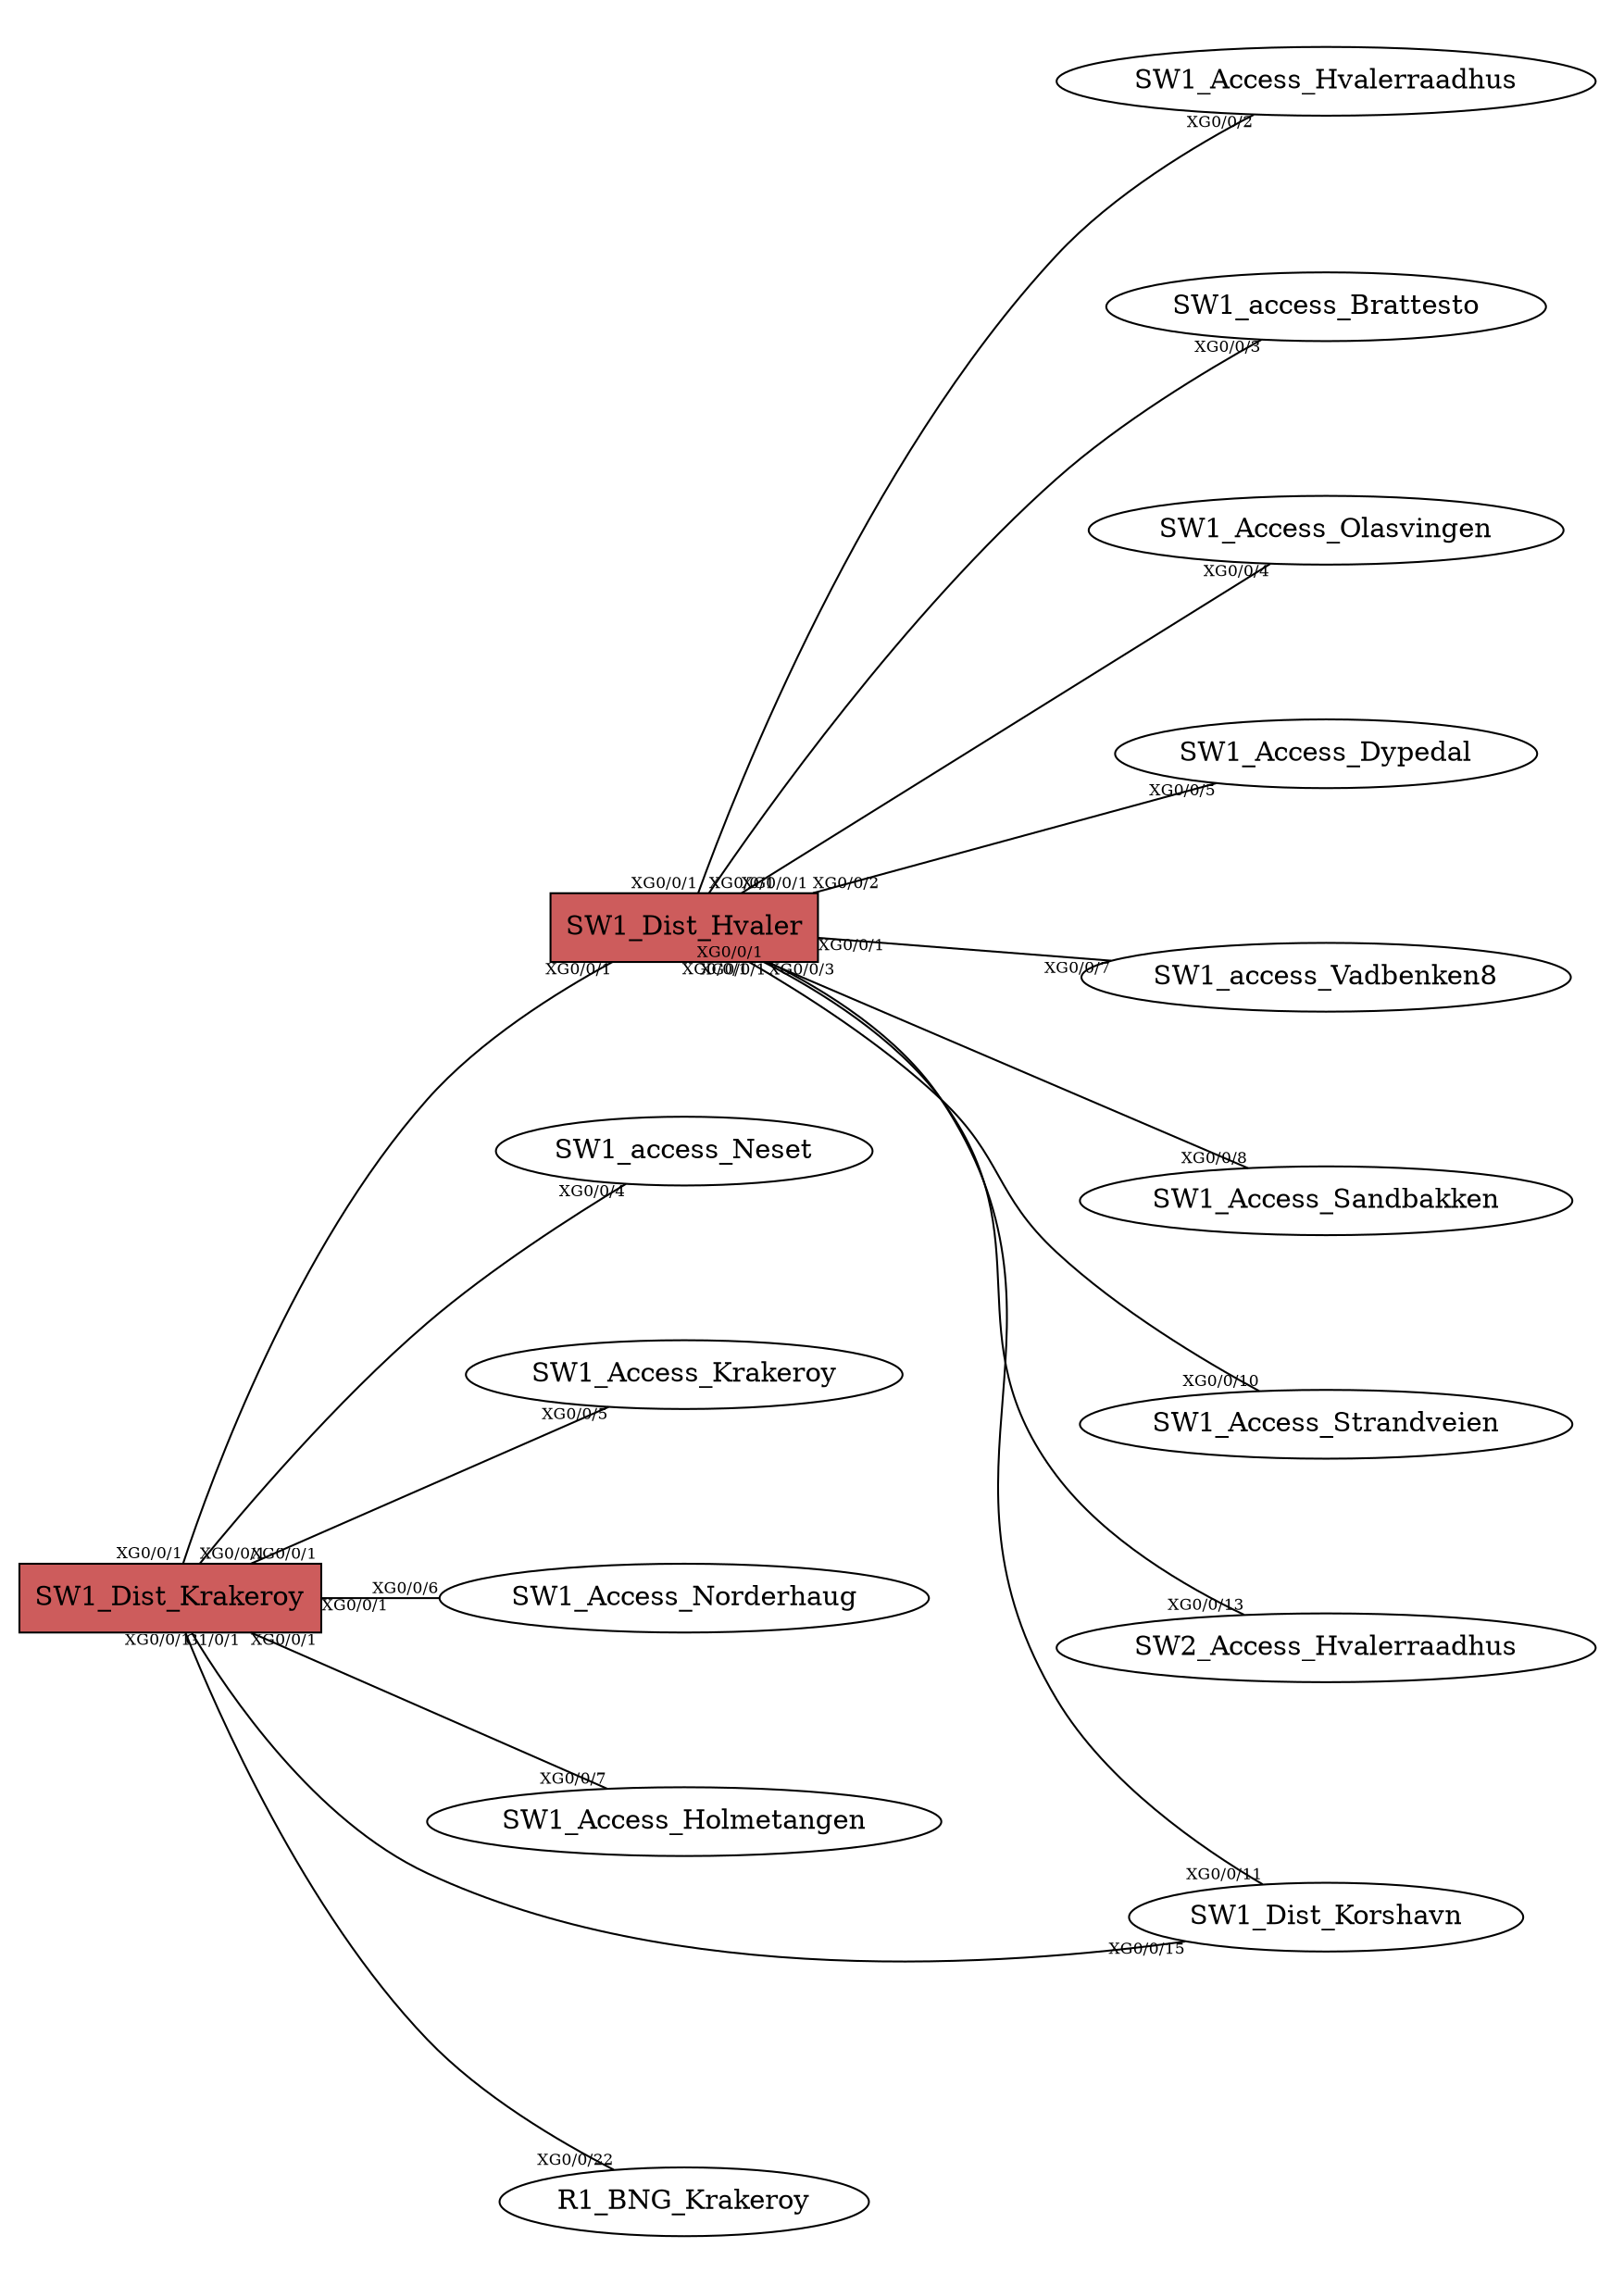 strict graph {
rankdir=LR;
ratio="fill";
size="11.7,16.5!";
margin=0;
SW1_Dist_Krakeroy [shape=box, style=filled, fillcolor=indianred];
SW1_Dist_Hvaler [shape=box, style=filled, fillcolor=indianred];
SW1_Dist_Hvaler [shape=box, style=filled, fillcolor=indianred];
SW1_Dist_Krakeroy [shape=box, style=filled, fillcolor=indianred];
SW1_Dist_Hvaler [shape=box, style=filled, fillcolor=indianred];
SW1_Dist_Hvaler [shape=box, style=filled, fillcolor=indianred];
SW1_Dist_Krakeroy [shape=box, style=filled, fillcolor=indianred];
SW1_Dist_Krakeroy [shape=box, style=filled, fillcolor=indianred];
SW1_Dist_Krakeroy [shape=box, style=filled, fillcolor=indianred];
SW1_Dist_Hvaler [shape=box, style=filled, fillcolor=indianred];
SW1_Dist_Hvaler [shape=box, style=filled, fillcolor=indianred];
SW1_Dist_Krakeroy [shape=box, style=filled, fillcolor=indianred];
SW1_Dist_Krakeroy [shape=box, style=filled, fillcolor=indianred];
SW1_Dist_Hvaler [shape=box, style=filled, fillcolor=indianred];
SW1_Dist_Hvaler [shape=box, style=filled, fillcolor=indianred];
SW1_Dist_Krakeroy [shape=box, style=filled, fillcolor=indianred];
SW1_Dist_Krakeroy [shape=box, style=filled, fillcolor=indianred];
SW1_Dist_Hvaler [shape=box, style=filled, fillcolor=indianred];
SW1_Dist_Krakeroy [shape=box, style=filled, fillcolor=indianred];
SW1_Dist_Hvaler [shape=box, style=filled, fillcolor=indianred];
SW1_Dist_Hvaler [shape=box, style=filled, fillcolor=indianred];
SW1_Dist_Hvaler [shape=box, style=filled, fillcolor=indianred];
SW1_Dist_Krakeroy -- SW1_Dist_Hvaler [fontsize=8, headlabel="XG0/0/1" ,taillabel="XG0/0/1"];
SW1_Dist_Krakeroy -- SW1_access_Neset [fontsize=8, headlabel="XG0/0/4" ,taillabel="XG0/0/1"];
SW1_Dist_Krakeroy -- SW1_Access_Krakeroy [fontsize=8, headlabel="XG0/0/5" ,taillabel="XG0/0/1"];
SW1_Dist_Krakeroy -- SW1_Access_Norderhaug [fontsize=8, headlabel="XG0/0/6" ,taillabel="XG0/0/1"];
SW1_Dist_Krakeroy -- SW1_Access_Holmetangen [fontsize=8, headlabel="XG0/0/7" ,taillabel="XG0/0/1"];
SW1_Dist_Krakeroy -- SW1_Dist_Korshavn [fontsize=8, headlabel="XG0/0/15" ,taillabel="XG0/0/1"];
SW1_Dist_Krakeroy -- R1_BNG_Krakeroy [fontsize=8, headlabel="XG0/0/21" ,taillabel="G1/0/0"];
SW1_Dist_Krakeroy -- R1_BNG_Krakeroy [fontsize=8, headlabel="XG0/0/22" ,taillabel="G1/0/1"];
SW1_Dist_Hvaler -- SW1_Dist_Krakeroy [fontsize=8, headlabel="XG0/0/1" ,taillabel="XG0/0/1"];
SW1_Dist_Hvaler -- SW1_Access_Hvalerraadhus [fontsize=8, headlabel="XG0/0/2" ,taillabel="XG0/0/1"];
SW1_Dist_Hvaler -- SW1_access_Brattesto [fontsize=8, headlabel="XG0/0/3" ,taillabel="XG0/0/1"];
SW1_Dist_Hvaler -- SW1_Access_Olasvingen [fontsize=8, headlabel="XG0/0/4" ,taillabel="XG0/0/1"];
SW1_Dist_Hvaler -- SW1_Access_Dypedal [fontsize=8, headlabel="XG0/0/5" ,taillabel="XG0/0/2"];
SW1_Dist_Hvaler -- SW1_access_Vadbenken8 [fontsize=8, headlabel="XG0/0/7" ,taillabel="XG0/0/1"];
SW1_Dist_Hvaler -- SW1_Access_Sandbakken [fontsize=8, headlabel="XG0/0/8" ,taillabel="XG0/0/1"];
SW1_Dist_Hvaler -- SW1_Access_Strandveien [fontsize=8, headlabel="XG0/0/10" ,taillabel="XG0/0/1"];
SW1_Dist_Hvaler -- SW1_Dist_Korshavn [fontsize=8, headlabel="XG0/0/11" ,taillabel="XG0/0/3"];
SW1_Dist_Hvaler -- SW2_Access_Hvalerraadhus [fontsize=8, headlabel="XG0/0/13" ,taillabel="XG0/0/1"];
SW1_Dist_Hvaler -- SW1_Dist_Krakeroy [fontsize=8, headlabel="XG0/0/1" ,taillabel="XG0/0/1"];
SW1_Dist_Hvaler -- SW1_Access_Hvalerraadhus [fontsize=8, headlabel="XG0/0/2" ,taillabel="XG0/0/1"];
SW1_Dist_Hvaler -- SW1_access_Brattesto [fontsize=8, headlabel="XG0/0/3" ,taillabel="XG0/0/1"];
SW1_Dist_Hvaler -- SW1_Access_Olasvingen [fontsize=8, headlabel="XG0/0/4" ,taillabel="XG0/0/1"];
SW1_Dist_Hvaler -- SW1_Access_Dypedal [fontsize=8, headlabel="XG0/0/5" ,taillabel="XG0/0/2"];
SW1_Dist_Hvaler -- SW1_access_Vadbenken8 [fontsize=8, headlabel="XG0/0/7" ,taillabel="XG0/0/1"];
SW1_Dist_Hvaler -- SW1_Access_Sandbakken [fontsize=8, headlabel="XG0/0/8" ,taillabel="XG0/0/1"];
SW1_Dist_Hvaler -- SW1_Access_Strandveien [fontsize=8, headlabel="XG0/0/10" ,taillabel="XG0/0/1"];
SW1_Dist_Hvaler -- SW1_Dist_Korshavn [fontsize=8, headlabel="XG0/0/11" ,taillabel="XG0/0/3"];
SW1_Dist_Hvaler -- SW2_Access_Hvalerraadhus [fontsize=8, headlabel="XG0/0/13" ,taillabel="XG0/0/1"];
SW1_Dist_Krakeroy -- SW1_Dist_Hvaler [fontsize=8, headlabel="XG0/0/1" ,taillabel="XG0/0/1"];
SW1_Dist_Krakeroy -- SW1_access_Neset [fontsize=8, headlabel="XG0/0/4" ,taillabel="XG0/0/1"];
SW1_Dist_Krakeroy -- SW1_Access_Krakeroy [fontsize=8, headlabel="XG0/0/5" ,taillabel="XG0/0/1"];
SW1_Dist_Krakeroy -- SW1_Access_Norderhaug [fontsize=8, headlabel="XG0/0/6" ,taillabel="XG0/0/1"];
SW1_Dist_Krakeroy -- SW1_Access_Holmetangen [fontsize=8, headlabel="XG0/0/7" ,taillabel="XG0/0/1"];
SW1_Dist_Krakeroy -- SW1_Dist_Korshavn [fontsize=8, headlabel="XG0/0/15" ,taillabel="XG0/0/1"];
SW1_Dist_Krakeroy -- R1_BNG_Krakeroy [fontsize=8, headlabel="XG0/0/21" ,taillabel="G1/0/0"];
SW1_Dist_Krakeroy -- R1_BNG_Krakeroy [fontsize=8, headlabel="XG0/0/22" ,taillabel="G1/0/1"];
SW1_Dist_Hvaler -- SW1_Dist_Krakeroy [fontsize=8, headlabel="XG0/0/1" ,taillabel="XG0/0/1"];
SW1_Dist_Hvaler -- SW1_Access_Hvalerraadhus [fontsize=8, headlabel="XG0/0/2" ,taillabel="XG0/0/1"];
SW1_Dist_Hvaler -- SW1_access_Brattesto [fontsize=8, headlabel="XG0/0/3" ,taillabel="XG0/0/1"];
SW1_Dist_Hvaler -- SW1_Access_Olasvingen [fontsize=8, headlabel="XG0/0/4" ,taillabel="XG0/0/1"];
SW1_Dist_Hvaler -- SW1_Access_Dypedal [fontsize=8, headlabel="XG0/0/5" ,taillabel="XG0/0/2"];
SW1_Dist_Hvaler -- SW1_access_Vadbenken8 [fontsize=8, headlabel="XG0/0/7" ,taillabel="XG0/0/1"];
SW1_Dist_Hvaler -- SW1_Access_Sandbakken [fontsize=8, headlabel="XG0/0/8" ,taillabel="XG0/0/1"];
SW1_Dist_Hvaler -- SW1_Access_Strandveien [fontsize=8, headlabel="XG0/0/10" ,taillabel="XG0/0/1"];
SW1_Dist_Hvaler -- SW1_Dist_Korshavn [fontsize=8, headlabel="XG0/0/11" ,taillabel="XG0/0/3"];
SW1_Dist_Hvaler -- SW2_Access_Hvalerraadhus [fontsize=8, headlabel="XG0/0/13" ,taillabel="XG0/0/1"];
SW1_Dist_Hvaler -- SW1_Dist_Krakeroy [fontsize=8, headlabel="XG0/0/1" ,taillabel="XG0/0/1"];
SW1_Dist_Hvaler -- SW1_Access_Hvalerraadhus [fontsize=8, headlabel="XG0/0/2" ,taillabel="XG0/0/1"];
SW1_Dist_Hvaler -- SW1_access_Brattesto [fontsize=8, headlabel="XG0/0/3" ,taillabel="XG0/0/1"];
SW1_Dist_Hvaler -- SW1_Access_Olasvingen [fontsize=8, headlabel="XG0/0/4" ,taillabel="XG0/0/1"];
SW1_Dist_Hvaler -- SW1_Access_Dypedal [fontsize=8, headlabel="XG0/0/5" ,taillabel="XG0/0/2"];
SW1_Dist_Hvaler -- SW1_access_Vadbenken8 [fontsize=8, headlabel="XG0/0/7" ,taillabel="XG0/0/1"];
SW1_Dist_Hvaler -- SW1_Access_Sandbakken [fontsize=8, headlabel="XG0/0/8" ,taillabel="XG0/0/1"];
SW1_Dist_Hvaler -- SW1_Access_Strandveien [fontsize=8, headlabel="XG0/0/10" ,taillabel="XG0/0/1"];
SW1_Dist_Hvaler -- SW1_Dist_Korshavn [fontsize=8, headlabel="XG0/0/11" ,taillabel="XG0/0/3"];
SW1_Dist_Hvaler -- SW2_Access_Hvalerraadhus [fontsize=8, headlabel="XG0/0/13" ,taillabel="XG0/0/1"];
SW1_Dist_Krakeroy -- SW1_Dist_Hvaler [fontsize=8, headlabel="XG0/0/1" ,taillabel="XG0/0/1"];
SW1_Dist_Krakeroy -- SW1_access_Neset [fontsize=8, headlabel="XG0/0/4" ,taillabel="XG0/0/1"];
SW1_Dist_Krakeroy -- SW1_Access_Krakeroy [fontsize=8, headlabel="XG0/0/5" ,taillabel="XG0/0/1"];
SW1_Dist_Krakeroy -- SW1_Access_Norderhaug [fontsize=8, headlabel="XG0/0/6" ,taillabel="XG0/0/1"];
SW1_Dist_Krakeroy -- SW1_Access_Holmetangen [fontsize=8, headlabel="XG0/0/7" ,taillabel="XG0/0/1"];
SW1_Dist_Krakeroy -- SW1_Dist_Korshavn [fontsize=8, headlabel="XG0/0/15" ,taillabel="XG0/0/1"];
SW1_Dist_Krakeroy -- R1_BNG_Krakeroy [fontsize=8, headlabel="XG0/0/21" ,taillabel="G1/0/0"];
SW1_Dist_Krakeroy -- R1_BNG_Krakeroy [fontsize=8, headlabel="XG0/0/22" ,taillabel="G1/0/1"];
SW1_Dist_Krakeroy -- SW1_Dist_Hvaler [fontsize=8, headlabel="XG0/0/1" ,taillabel="XG0/0/1"];
SW1_Dist_Krakeroy -- SW1_access_Neset [fontsize=8, headlabel="XG0/0/4" ,taillabel="XG0/0/1"];
SW1_Dist_Krakeroy -- SW1_Access_Krakeroy [fontsize=8, headlabel="XG0/0/5" ,taillabel="XG0/0/1"];
SW1_Dist_Krakeroy -- SW1_Access_Norderhaug [fontsize=8, headlabel="XG0/0/6" ,taillabel="XG0/0/1"];
SW1_Dist_Krakeroy -- SW1_Access_Holmetangen [fontsize=8, headlabel="XG0/0/7" ,taillabel="XG0/0/1"];
SW1_Dist_Krakeroy -- SW1_Dist_Korshavn [fontsize=8, headlabel="XG0/0/15" ,taillabel="XG0/0/1"];
SW1_Dist_Krakeroy -- R1_BNG_Krakeroy [fontsize=8, headlabel="XG0/0/21" ,taillabel="G1/0/0"];
SW1_Dist_Krakeroy -- R1_BNG_Krakeroy [fontsize=8, headlabel="XG0/0/22" ,taillabel="G1/0/1"];
SW1_Dist_Krakeroy -- SW1_Dist_Hvaler [fontsize=8, headlabel="XG0/0/1" ,taillabel="XG0/0/1"];
SW1_Dist_Krakeroy -- SW1_access_Neset [fontsize=8, headlabel="XG0/0/4" ,taillabel="XG0/0/1"];
SW1_Dist_Krakeroy -- SW1_Access_Krakeroy [fontsize=8, headlabel="XG0/0/5" ,taillabel="XG0/0/1"];
SW1_Dist_Krakeroy -- SW1_Access_Norderhaug [fontsize=8, headlabel="XG0/0/6" ,taillabel="XG0/0/1"];
SW1_Dist_Krakeroy -- SW1_Access_Holmetangen [fontsize=8, headlabel="XG0/0/7" ,taillabel="XG0/0/1"];
SW1_Dist_Krakeroy -- SW1_Dist_Korshavn [fontsize=8, headlabel="XG0/0/15" ,taillabel="XG0/0/1"];
SW1_Dist_Krakeroy -- R1_BNG_Krakeroy [fontsize=8, headlabel="XG0/0/21" ,taillabel="G1/0/0"];
SW1_Dist_Krakeroy -- R1_BNG_Krakeroy [fontsize=8, headlabel="XG0/0/22" ,taillabel="G1/0/1"];
SW1_Dist_Hvaler -- SW1_Dist_Krakeroy [fontsize=8, headlabel="XG0/0/1" ,taillabel="XG0/0/1"];
SW1_Dist_Hvaler -- SW1_Access_Hvalerraadhus [fontsize=8, headlabel="XG0/0/2" ,taillabel="XG0/0/1"];
SW1_Dist_Hvaler -- SW1_access_Brattesto [fontsize=8, headlabel="XG0/0/3" ,taillabel="XG0/0/1"];
SW1_Dist_Hvaler -- SW1_Access_Olasvingen [fontsize=8, headlabel="XG0/0/4" ,taillabel="XG0/0/1"];
SW1_Dist_Hvaler -- SW1_Access_Dypedal [fontsize=8, headlabel="XG0/0/5" ,taillabel="XG0/0/2"];
SW1_Dist_Hvaler -- SW1_access_Vadbenken8 [fontsize=8, headlabel="XG0/0/7" ,taillabel="XG0/0/1"];
SW1_Dist_Hvaler -- SW1_Access_Sandbakken [fontsize=8, headlabel="XG0/0/8" ,taillabel="XG0/0/1"];
SW1_Dist_Hvaler -- SW1_Access_Strandveien [fontsize=8, headlabel="XG0/0/10" ,taillabel="XG0/0/1"];
SW1_Dist_Hvaler -- SW1_Dist_Korshavn [fontsize=8, headlabel="XG0/0/11" ,taillabel="XG0/0/3"];
SW1_Dist_Hvaler -- SW2_Access_Hvalerraadhus [fontsize=8, headlabel="XG0/0/13" ,taillabel="XG0/0/1"];
SW1_Dist_Hvaler -- SW1_Dist_Krakeroy [fontsize=8, headlabel="XG0/0/1" ,taillabel="XG0/0/1"];
SW1_Dist_Hvaler -- SW1_Access_Hvalerraadhus [fontsize=8, headlabel="XG0/0/2" ,taillabel="XG0/0/1"];
SW1_Dist_Hvaler -- SW1_access_Brattesto [fontsize=8, headlabel="XG0/0/3" ,taillabel="XG0/0/1"];
SW1_Dist_Hvaler -- SW1_Access_Olasvingen [fontsize=8, headlabel="XG0/0/4" ,taillabel="XG0/0/1"];
SW1_Dist_Hvaler -- SW1_Access_Dypedal [fontsize=8, headlabel="XG0/0/5" ,taillabel="XG0/0/2"];
SW1_Dist_Hvaler -- SW1_access_Vadbenken8 [fontsize=8, headlabel="XG0/0/7" ,taillabel="XG0/0/1"];
SW1_Dist_Hvaler -- SW1_Access_Sandbakken [fontsize=8, headlabel="XG0/0/8" ,taillabel="XG0/0/1"];
SW1_Dist_Hvaler -- SW1_Access_Strandveien [fontsize=8, headlabel="XG0/0/10" ,taillabel="XG0/0/1"];
SW1_Dist_Hvaler -- SW1_Dist_Korshavn [fontsize=8, headlabel="XG0/0/11" ,taillabel="XG0/0/3"];
SW1_Dist_Hvaler -- SW2_Access_Hvalerraadhus [fontsize=8, headlabel="XG0/0/13" ,taillabel="XG0/0/1"];
SW1_Dist_Krakeroy -- SW1_Dist_Hvaler [fontsize=8, headlabel="XG0/0/1" ,taillabel="XG0/0/1"];
SW1_Dist_Krakeroy -- SW1_access_Neset [fontsize=8, headlabel="XG0/0/4" ,taillabel="XG0/0/1"];
SW1_Dist_Krakeroy -- SW1_Access_Krakeroy [fontsize=8, headlabel="XG0/0/5" ,taillabel="XG0/0/1"];
SW1_Dist_Krakeroy -- SW1_Access_Norderhaug [fontsize=8, headlabel="XG0/0/6" ,taillabel="XG0/0/1"];
SW1_Dist_Krakeroy -- SW1_Access_Holmetangen [fontsize=8, headlabel="XG0/0/7" ,taillabel="XG0/0/1"];
SW1_Dist_Krakeroy -- SW1_Dist_Korshavn [fontsize=8, headlabel="XG0/0/15" ,taillabel="XG0/0/1"];
SW1_Dist_Krakeroy -- R1_BNG_Krakeroy [fontsize=8, headlabel="XG0/0/21" ,taillabel="G1/0/0"];
SW1_Dist_Krakeroy -- R1_BNG_Krakeroy [fontsize=8, headlabel="XG0/0/22" ,taillabel="G1/0/1"];
SW1_Dist_Krakeroy -- SW1_Dist_Hvaler [fontsize=8, headlabel="XG0/0/1" ,taillabel="XG0/0/1"];
SW1_Dist_Krakeroy -- SW1_access_Neset [fontsize=8, headlabel="XG0/0/4" ,taillabel="XG0/0/1"];
SW1_Dist_Krakeroy -- SW1_Access_Krakeroy [fontsize=8, headlabel="XG0/0/5" ,taillabel="XG0/0/1"];
SW1_Dist_Krakeroy -- SW1_Access_Norderhaug [fontsize=8, headlabel="XG0/0/6" ,taillabel="XG0/0/1"];
SW1_Dist_Krakeroy -- SW1_Access_Holmetangen [fontsize=8, headlabel="XG0/0/7" ,taillabel="XG0/0/1"];
SW1_Dist_Krakeroy -- SW1_Dist_Korshavn [fontsize=8, headlabel="XG0/0/15" ,taillabel="XG0/0/1"];
SW1_Dist_Krakeroy -- R1_BNG_Krakeroy [fontsize=8, headlabel="XG0/0/21" ,taillabel="G1/0/0"];
SW1_Dist_Krakeroy -- R1_BNG_Krakeroy [fontsize=8, headlabel="XG0/0/22" ,taillabel="G1/0/1"];
SW1_Dist_Hvaler -- SW1_Dist_Krakeroy [fontsize=8, headlabel="XG0/0/1" ,taillabel="XG0/0/1"];
SW1_Dist_Hvaler -- SW1_Access_Hvalerraadhus [fontsize=8, headlabel="XG0/0/2" ,taillabel="XG0/0/1"];
SW1_Dist_Hvaler -- SW1_access_Brattesto [fontsize=8, headlabel="XG0/0/3" ,taillabel="XG0/0/1"];
SW1_Dist_Hvaler -- SW1_Access_Olasvingen [fontsize=8, headlabel="XG0/0/4" ,taillabel="XG0/0/1"];
SW1_Dist_Hvaler -- SW1_Access_Dypedal [fontsize=8, headlabel="XG0/0/5" ,taillabel="XG0/0/2"];
SW1_Dist_Hvaler -- SW1_access_Vadbenken8 [fontsize=8, headlabel="XG0/0/7" ,taillabel="XG0/0/1"];
SW1_Dist_Hvaler -- SW1_Access_Sandbakken [fontsize=8, headlabel="XG0/0/8" ,taillabel="XG0/0/1"];
SW1_Dist_Hvaler -- SW1_Access_Strandveien [fontsize=8, headlabel="XG0/0/10" ,taillabel="XG0/0/1"];
SW1_Dist_Hvaler -- SW1_Dist_Korshavn [fontsize=8, headlabel="XG0/0/11" ,taillabel="XG0/0/3"];
SW1_Dist_Hvaler -- SW2_Access_Hvalerraadhus [fontsize=8, headlabel="XG0/0/13" ,taillabel="XG0/0/1"];
SW1_Dist_Hvaler -- SW1_Dist_Krakeroy [fontsize=8, headlabel="XG0/0/1" ,taillabel="XG0/0/1"];
SW1_Dist_Hvaler -- SW1_Access_Hvalerraadhus [fontsize=8, headlabel="XG0/0/2" ,taillabel="XG0/0/1"];
SW1_Dist_Hvaler -- SW1_access_Brattesto [fontsize=8, headlabel="XG0/0/3" ,taillabel="XG0/0/1"];
SW1_Dist_Hvaler -- SW1_Access_Olasvingen [fontsize=8, headlabel="XG0/0/4" ,taillabel="XG0/0/1"];
SW1_Dist_Hvaler -- SW1_Access_Dypedal [fontsize=8, headlabel="XG0/0/5" ,taillabel="XG0/0/2"];
SW1_Dist_Hvaler -- SW1_access_Vadbenken8 [fontsize=8, headlabel="XG0/0/7" ,taillabel="XG0/0/1"];
SW1_Dist_Hvaler -- SW1_Access_Sandbakken [fontsize=8, headlabel="XG0/0/8" ,taillabel="XG0/0/1"];
SW1_Dist_Hvaler -- SW1_Access_Strandveien [fontsize=8, headlabel="XG0/0/10" ,taillabel="XG0/0/1"];
SW1_Dist_Hvaler -- SW1_Dist_Korshavn [fontsize=8, headlabel="XG0/0/11" ,taillabel="XG0/0/3"];
SW1_Dist_Hvaler -- SW2_Access_Hvalerraadhus [fontsize=8, headlabel="XG0/0/13" ,taillabel="XG0/0/1"];
SW1_Dist_Krakeroy -- SW1_Dist_Hvaler [fontsize=8, headlabel="XG0/0/1" ,taillabel="XG0/0/1"];
SW1_Dist_Krakeroy -- SW1_access_Neset [fontsize=8, headlabel="XG0/0/4" ,taillabel="XG0/0/1"];
SW1_Dist_Krakeroy -- SW1_Access_Krakeroy [fontsize=8, headlabel="XG0/0/5" ,taillabel="XG0/0/1"];
SW1_Dist_Krakeroy -- SW1_Access_Norderhaug [fontsize=8, headlabel="XG0/0/6" ,taillabel="XG0/0/1"];
SW1_Dist_Krakeroy -- SW1_Access_Holmetangen [fontsize=8, headlabel="XG0/0/7" ,taillabel="XG0/0/1"];
SW1_Dist_Krakeroy -- SW1_Dist_Korshavn [fontsize=8, headlabel="XG0/0/15" ,taillabel="XG0/0/1"];
SW1_Dist_Krakeroy -- R1_BNG_Krakeroy [fontsize=8, headlabel="XG0/0/21" ,taillabel="G1/0/0"];
SW1_Dist_Krakeroy -- R1_BNG_Krakeroy [fontsize=8, headlabel="XG0/0/22" ,taillabel="G1/0/1"];
SW1_Dist_Krakeroy -- SW1_Dist_Hvaler [fontsize=8, headlabel="XG0/0/1" ,taillabel="XG0/0/1"];
SW1_Dist_Krakeroy -- SW1_access_Neset [fontsize=8, headlabel="XG0/0/4" ,taillabel="XG0/0/1"];
SW1_Dist_Krakeroy -- SW1_Access_Krakeroy [fontsize=8, headlabel="XG0/0/5" ,taillabel="XG0/0/1"];
SW1_Dist_Krakeroy -- SW1_Access_Norderhaug [fontsize=8, headlabel="XG0/0/6" ,taillabel="XG0/0/1"];
SW1_Dist_Krakeroy -- SW1_Access_Holmetangen [fontsize=8, headlabel="XG0/0/7" ,taillabel="XG0/0/1"];
SW1_Dist_Krakeroy -- SW1_Dist_Korshavn [fontsize=8, headlabel="XG0/0/15" ,taillabel="XG0/0/1"];
SW1_Dist_Krakeroy -- R1_BNG_Krakeroy [fontsize=8, headlabel="XG0/0/21" ,taillabel="G1/0/0"];
SW1_Dist_Krakeroy -- R1_BNG_Krakeroy [fontsize=8, headlabel="XG0/0/22" ,taillabel="G1/0/1"];
SW1_Dist_Hvaler -- SW1_Dist_Krakeroy [fontsize=8, headlabel="XG0/0/1" ,taillabel="XG0/0/1"];
SW1_Dist_Hvaler -- SW1_Access_Hvalerraadhus [fontsize=8, headlabel="XG0/0/2" ,taillabel="XG0/0/1"];
SW1_Dist_Hvaler -- SW1_access_Brattesto [fontsize=8, headlabel="XG0/0/3" ,taillabel="XG0/0/1"];
SW1_Dist_Hvaler -- SW1_Access_Olasvingen [fontsize=8, headlabel="XG0/0/4" ,taillabel="XG0/0/1"];
SW1_Dist_Hvaler -- SW1_Access_Dypedal [fontsize=8, headlabel="XG0/0/5" ,taillabel="XG0/0/2"];
SW1_Dist_Hvaler -- SW1_access_Vadbenken8 [fontsize=8, headlabel="XG0/0/7" ,taillabel="XG0/0/1"];
SW1_Dist_Hvaler -- SW1_Access_Sandbakken [fontsize=8, headlabel="XG0/0/8" ,taillabel="XG0/0/1"];
SW1_Dist_Hvaler -- SW1_Access_Strandveien [fontsize=8, headlabel="XG0/0/10" ,taillabel="XG0/0/1"];
SW1_Dist_Hvaler -- SW1_Dist_Korshavn [fontsize=8, headlabel="XG0/0/11" ,taillabel="XG0/0/3"];
SW1_Dist_Hvaler -- SW2_Access_Hvalerraadhus [fontsize=8, headlabel="XG0/0/13" ,taillabel="XG0/0/1"];
SW1_Dist_Krakeroy -- SW1_Dist_Hvaler [fontsize=8, headlabel="XG0/0/1" ,taillabel="XG0/0/1"];
SW1_Dist_Krakeroy -- SW1_access_Neset [fontsize=8, headlabel="XG0/0/4" ,taillabel="XG0/0/1"];
SW1_Dist_Krakeroy -- SW1_Access_Krakeroy [fontsize=8, headlabel="XG0/0/5" ,taillabel="XG0/0/1"];
SW1_Dist_Krakeroy -- SW1_Access_Norderhaug [fontsize=8, headlabel="XG0/0/6" ,taillabel="XG0/0/1"];
SW1_Dist_Krakeroy -- SW1_Access_Holmetangen [fontsize=8, headlabel="XG0/0/7" ,taillabel="XG0/0/1"];
SW1_Dist_Krakeroy -- SW1_Dist_Korshavn [fontsize=8, headlabel="XG0/0/15" ,taillabel="XG0/0/1"];
SW1_Dist_Krakeroy -- R1_BNG_Krakeroy [fontsize=8, headlabel="XG0/0/21" ,taillabel="G1/0/0"];
SW1_Dist_Krakeroy -- R1_BNG_Krakeroy [fontsize=8, headlabel="XG0/0/22" ,taillabel="G1/0/1"];
SW1_Dist_Hvaler -- SW1_Dist_Krakeroy [fontsize=8, headlabel="XG0/0/1" ,taillabel="XG0/0/1"];
SW1_Dist_Hvaler -- SW1_Access_Hvalerraadhus [fontsize=8, headlabel="XG0/0/2" ,taillabel="XG0/0/1"];
SW1_Dist_Hvaler -- SW1_access_Brattesto [fontsize=8, headlabel="XG0/0/3" ,taillabel="XG0/0/1"];
SW1_Dist_Hvaler -- SW1_Access_Olasvingen [fontsize=8, headlabel="XG0/0/4" ,taillabel="XG0/0/1"];
SW1_Dist_Hvaler -- SW1_Access_Dypedal [fontsize=8, headlabel="XG0/0/5" ,taillabel="XG0/0/2"];
SW1_Dist_Hvaler -- SW1_access_Vadbenken8 [fontsize=8, headlabel="XG0/0/7" ,taillabel="XG0/0/1"];
SW1_Dist_Hvaler -- SW1_Access_Sandbakken [fontsize=8, headlabel="XG0/0/8" ,taillabel="XG0/0/1"];
SW1_Dist_Hvaler -- SW1_Access_Strandveien [fontsize=8, headlabel="XG0/0/10" ,taillabel="XG0/0/1"];
SW1_Dist_Hvaler -- SW1_Dist_Korshavn [fontsize=8, headlabel="XG0/0/11" ,taillabel="XG0/0/3"];
SW1_Dist_Hvaler -- SW2_Access_Hvalerraadhus [fontsize=8, headlabel="XG0/0/13" ,taillabel="XG0/0/1"];
SW1_Dist_Hvaler -- SW1_Dist_Krakeroy [fontsize=8, headlabel="XG0/0/1" ,taillabel="XG0/0/1"];
SW1_Dist_Hvaler -- SW1_Access_Hvalerraadhus [fontsize=8, headlabel="XG0/0/2" ,taillabel="XG0/0/1"];
SW1_Dist_Hvaler -- SW1_access_Brattesto [fontsize=8, headlabel="XG0/0/3" ,taillabel="XG0/0/1"];
SW1_Dist_Hvaler -- SW1_Access_Olasvingen [fontsize=8, headlabel="XG0/0/4" ,taillabel="XG0/0/1"];
SW1_Dist_Hvaler -- SW1_Access_Dypedal [fontsize=8, headlabel="XG0/0/5" ,taillabel="XG0/0/2"];
SW1_Dist_Hvaler -- SW1_access_Vadbenken8 [fontsize=8, headlabel="XG0/0/7" ,taillabel="XG0/0/1"];
SW1_Dist_Hvaler -- SW1_Access_Sandbakken [fontsize=8, headlabel="XG0/0/8" ,taillabel="XG0/0/1"];
SW1_Dist_Hvaler -- SW1_Access_Strandveien [fontsize=8, headlabel="XG0/0/10" ,taillabel="XG0/0/1"];
SW1_Dist_Hvaler -- SW1_Dist_Korshavn [fontsize=8, headlabel="XG0/0/11" ,taillabel="XG0/0/3"];
SW1_Dist_Hvaler -- SW2_Access_Hvalerraadhus [fontsize=8, headlabel="XG0/0/13" ,taillabel="XG0/0/1"];
SW1_Dist_Hvaler -- SW1_Dist_Krakeroy [fontsize=8, headlabel="XG0/0/1" ,taillabel="XG0/0/1"];
SW1_Dist_Hvaler -- SW1_Access_Hvalerraadhus [fontsize=8, headlabel="XG0/0/2" ,taillabel="XG0/0/1"];
SW1_Dist_Hvaler -- SW1_access_Brattesto [fontsize=8, headlabel="XG0/0/3" ,taillabel="XG0/0/1"];
SW1_Dist_Hvaler -- SW1_Access_Olasvingen [fontsize=8, headlabel="XG0/0/4" ,taillabel="XG0/0/1"];
SW1_Dist_Hvaler -- SW1_Access_Dypedal [fontsize=8, headlabel="XG0/0/5" ,taillabel="XG0/0/2"];
SW1_Dist_Hvaler -- SW1_access_Vadbenken8 [fontsize=8, headlabel="XG0/0/7" ,taillabel="XG0/0/1"];
SW1_Dist_Hvaler -- SW1_Access_Sandbakken [fontsize=8, headlabel="XG0/0/8" ,taillabel="XG0/0/1"];
SW1_Dist_Hvaler -- SW1_Access_Strandveien [fontsize=8, headlabel="XG0/0/10" ,taillabel="XG0/0/1"];
SW1_Dist_Hvaler -- SW1_Dist_Korshavn [fontsize=8, headlabel="XG0/0/11" ,taillabel="XG0/0/3"];
SW1_Dist_Hvaler -- SW2_Access_Hvalerraadhus [fontsize=8, headlabel="XG0/0/13" ,taillabel="XG0/0/1"];
}
